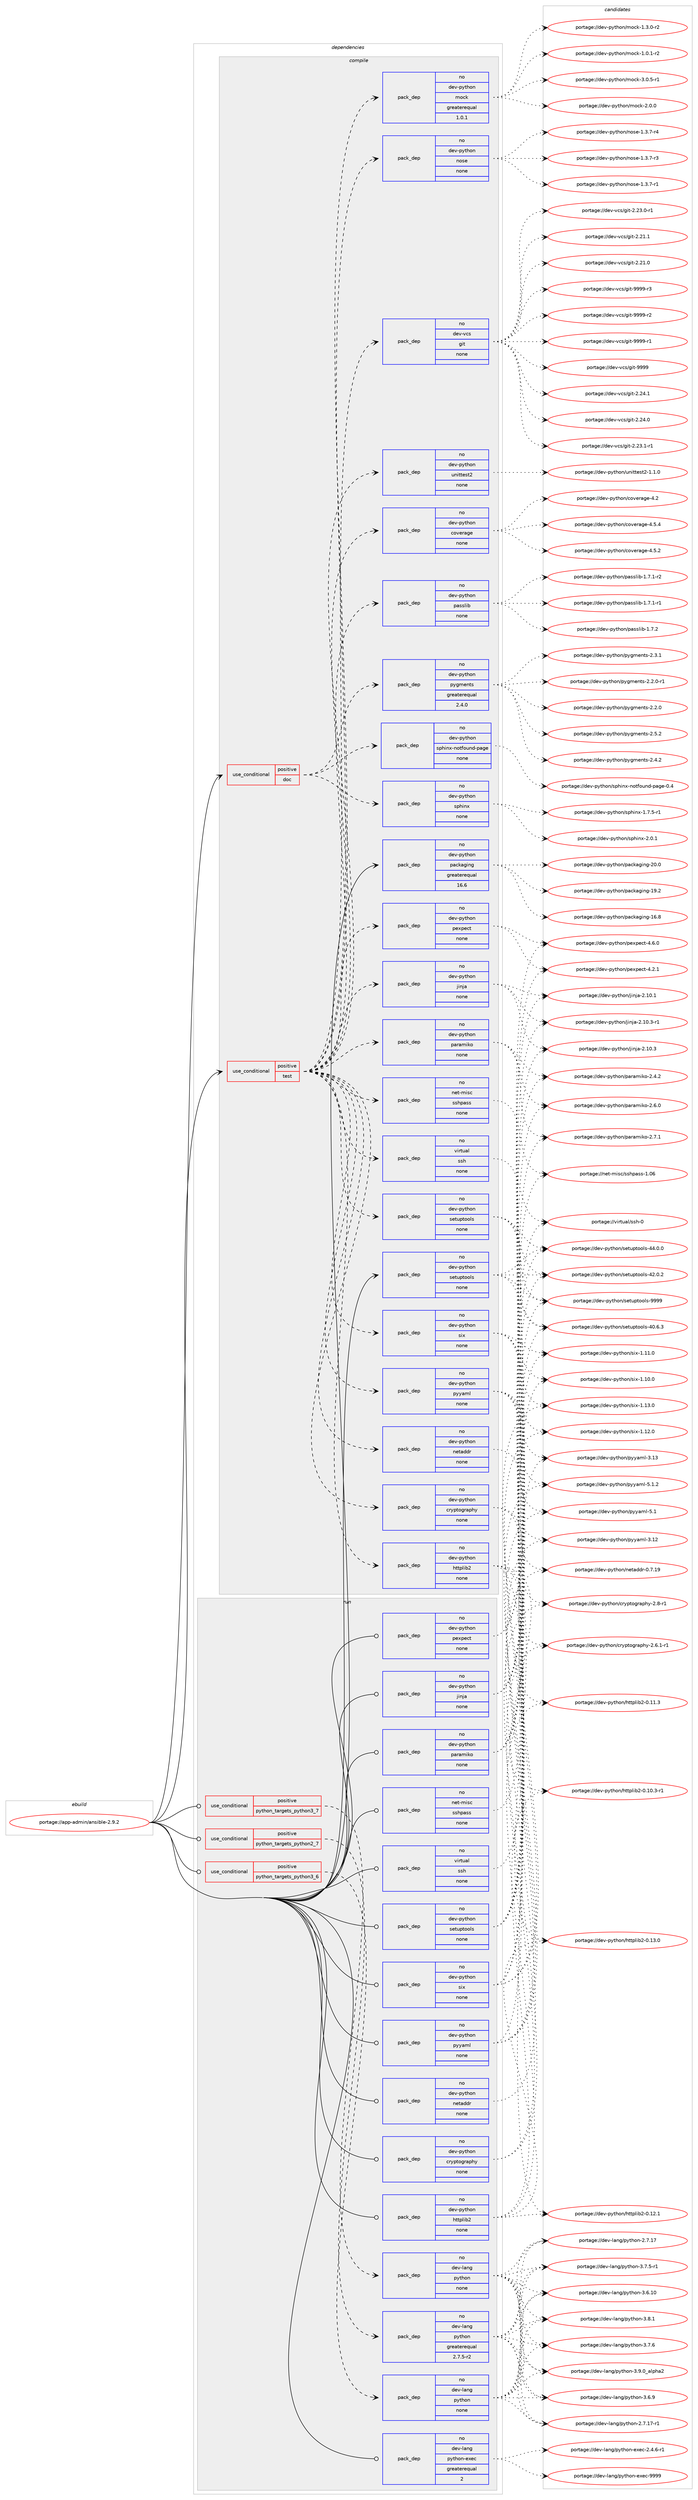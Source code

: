 digraph prolog {

# *************
# Graph options
# *************

newrank=true;
concentrate=true;
compound=true;
graph [rankdir=LR,fontname=Helvetica,fontsize=10,ranksep=1.5];#, ranksep=2.5, nodesep=0.2];
edge  [arrowhead=vee];
node  [fontname=Helvetica,fontsize=10];

# **********
# The ebuild
# **********

subgraph cluster_leftcol {
color=gray;
label=<<i>ebuild</i>>;
id [label="portage://app-admin/ansible-2.9.2", color=red, width=4, href="../app-admin/ansible-2.9.2.svg"];
}

# ****************
# The dependencies
# ****************

subgraph cluster_midcol {
color=gray;
label=<<i>dependencies</i>>;
subgraph cluster_compile {
fillcolor="#eeeeee";
style=filled;
label=<<i>compile</i>>;
subgraph cond155691 {
dependency658298 [label=<<TABLE BORDER="0" CELLBORDER="1" CELLSPACING="0" CELLPADDING="4"><TR><TD ROWSPAN="3" CELLPADDING="10">use_conditional</TD></TR><TR><TD>positive</TD></TR><TR><TD>doc</TD></TR></TABLE>>, shape=none, color=red];
subgraph pack493821 {
dependency658299 [label=<<TABLE BORDER="0" CELLBORDER="1" CELLSPACING="0" CELLPADDING="4" WIDTH="220"><TR><TD ROWSPAN="6" CELLPADDING="30">pack_dep</TD></TR><TR><TD WIDTH="110">no</TD></TR><TR><TD>dev-python</TD></TR><TR><TD>sphinx</TD></TR><TR><TD>none</TD></TR><TR><TD></TD></TR></TABLE>>, shape=none, color=blue];
}
dependency658298:e -> dependency658299:w [weight=20,style="dashed",arrowhead="vee"];
subgraph pack493822 {
dependency658300 [label=<<TABLE BORDER="0" CELLBORDER="1" CELLSPACING="0" CELLPADDING="4" WIDTH="220"><TR><TD ROWSPAN="6" CELLPADDING="30">pack_dep</TD></TR><TR><TD WIDTH="110">no</TD></TR><TR><TD>dev-python</TD></TR><TR><TD>sphinx-notfound-page</TD></TR><TR><TD>none</TD></TR><TR><TD></TD></TR></TABLE>>, shape=none, color=blue];
}
dependency658298:e -> dependency658300:w [weight=20,style="dashed",arrowhead="vee"];
subgraph pack493823 {
dependency658301 [label=<<TABLE BORDER="0" CELLBORDER="1" CELLSPACING="0" CELLPADDING="4" WIDTH="220"><TR><TD ROWSPAN="6" CELLPADDING="30">pack_dep</TD></TR><TR><TD WIDTH="110">no</TD></TR><TR><TD>dev-python</TD></TR><TR><TD>pygments</TD></TR><TR><TD>greaterequal</TD></TR><TR><TD>2.4.0</TD></TR></TABLE>>, shape=none, color=blue];
}
dependency658298:e -> dependency658301:w [weight=20,style="dashed",arrowhead="vee"];
}
id:e -> dependency658298:w [weight=20,style="solid",arrowhead="vee"];
subgraph cond155692 {
dependency658302 [label=<<TABLE BORDER="0" CELLBORDER="1" CELLSPACING="0" CELLPADDING="4"><TR><TD ROWSPAN="3" CELLPADDING="10">use_conditional</TD></TR><TR><TD>positive</TD></TR><TR><TD>test</TD></TR></TABLE>>, shape=none, color=red];
subgraph pack493824 {
dependency658303 [label=<<TABLE BORDER="0" CELLBORDER="1" CELLSPACING="0" CELLPADDING="4" WIDTH="220"><TR><TD ROWSPAN="6" CELLPADDING="30">pack_dep</TD></TR><TR><TD WIDTH="110">no</TD></TR><TR><TD>dev-python</TD></TR><TR><TD>paramiko</TD></TR><TR><TD>none</TD></TR><TR><TD></TD></TR></TABLE>>, shape=none, color=blue];
}
dependency658302:e -> dependency658303:w [weight=20,style="dashed",arrowhead="vee"];
subgraph pack493825 {
dependency658304 [label=<<TABLE BORDER="0" CELLBORDER="1" CELLSPACING="0" CELLPADDING="4" WIDTH="220"><TR><TD ROWSPAN="6" CELLPADDING="30">pack_dep</TD></TR><TR><TD WIDTH="110">no</TD></TR><TR><TD>dev-python</TD></TR><TR><TD>jinja</TD></TR><TR><TD>none</TD></TR><TR><TD></TD></TR></TABLE>>, shape=none, color=blue];
}
dependency658302:e -> dependency658304:w [weight=20,style="dashed",arrowhead="vee"];
subgraph pack493826 {
dependency658305 [label=<<TABLE BORDER="0" CELLBORDER="1" CELLSPACING="0" CELLPADDING="4" WIDTH="220"><TR><TD ROWSPAN="6" CELLPADDING="30">pack_dep</TD></TR><TR><TD WIDTH="110">no</TD></TR><TR><TD>dev-python</TD></TR><TR><TD>pyyaml</TD></TR><TR><TD>none</TD></TR><TR><TD></TD></TR></TABLE>>, shape=none, color=blue];
}
dependency658302:e -> dependency658305:w [weight=20,style="dashed",arrowhead="vee"];
subgraph pack493827 {
dependency658306 [label=<<TABLE BORDER="0" CELLBORDER="1" CELLSPACING="0" CELLPADDING="4" WIDTH="220"><TR><TD ROWSPAN="6" CELLPADDING="30">pack_dep</TD></TR><TR><TD WIDTH="110">no</TD></TR><TR><TD>dev-python</TD></TR><TR><TD>setuptools</TD></TR><TR><TD>none</TD></TR><TR><TD></TD></TR></TABLE>>, shape=none, color=blue];
}
dependency658302:e -> dependency658306:w [weight=20,style="dashed",arrowhead="vee"];
subgraph pack493828 {
dependency658307 [label=<<TABLE BORDER="0" CELLBORDER="1" CELLSPACING="0" CELLPADDING="4" WIDTH="220"><TR><TD ROWSPAN="6" CELLPADDING="30">pack_dep</TD></TR><TR><TD WIDTH="110">no</TD></TR><TR><TD>dev-python</TD></TR><TR><TD>cryptography</TD></TR><TR><TD>none</TD></TR><TR><TD></TD></TR></TABLE>>, shape=none, color=blue];
}
dependency658302:e -> dependency658307:w [weight=20,style="dashed",arrowhead="vee"];
subgraph pack493829 {
dependency658308 [label=<<TABLE BORDER="0" CELLBORDER="1" CELLSPACING="0" CELLPADDING="4" WIDTH="220"><TR><TD ROWSPAN="6" CELLPADDING="30">pack_dep</TD></TR><TR><TD WIDTH="110">no</TD></TR><TR><TD>dev-python</TD></TR><TR><TD>httplib2</TD></TR><TR><TD>none</TD></TR><TR><TD></TD></TR></TABLE>>, shape=none, color=blue];
}
dependency658302:e -> dependency658308:w [weight=20,style="dashed",arrowhead="vee"];
subgraph pack493830 {
dependency658309 [label=<<TABLE BORDER="0" CELLBORDER="1" CELLSPACING="0" CELLPADDING="4" WIDTH="220"><TR><TD ROWSPAN="6" CELLPADDING="30">pack_dep</TD></TR><TR><TD WIDTH="110">no</TD></TR><TR><TD>dev-python</TD></TR><TR><TD>six</TD></TR><TR><TD>none</TD></TR><TR><TD></TD></TR></TABLE>>, shape=none, color=blue];
}
dependency658302:e -> dependency658309:w [weight=20,style="dashed",arrowhead="vee"];
subgraph pack493831 {
dependency658310 [label=<<TABLE BORDER="0" CELLBORDER="1" CELLSPACING="0" CELLPADDING="4" WIDTH="220"><TR><TD ROWSPAN="6" CELLPADDING="30">pack_dep</TD></TR><TR><TD WIDTH="110">no</TD></TR><TR><TD>dev-python</TD></TR><TR><TD>netaddr</TD></TR><TR><TD>none</TD></TR><TR><TD></TD></TR></TABLE>>, shape=none, color=blue];
}
dependency658302:e -> dependency658310:w [weight=20,style="dashed",arrowhead="vee"];
subgraph pack493832 {
dependency658311 [label=<<TABLE BORDER="0" CELLBORDER="1" CELLSPACING="0" CELLPADDING="4" WIDTH="220"><TR><TD ROWSPAN="6" CELLPADDING="30">pack_dep</TD></TR><TR><TD WIDTH="110">no</TD></TR><TR><TD>dev-python</TD></TR><TR><TD>pexpect</TD></TR><TR><TD>none</TD></TR><TR><TD></TD></TR></TABLE>>, shape=none, color=blue];
}
dependency658302:e -> dependency658311:w [weight=20,style="dashed",arrowhead="vee"];
subgraph pack493833 {
dependency658312 [label=<<TABLE BORDER="0" CELLBORDER="1" CELLSPACING="0" CELLPADDING="4" WIDTH="220"><TR><TD ROWSPAN="6" CELLPADDING="30">pack_dep</TD></TR><TR><TD WIDTH="110">no</TD></TR><TR><TD>net-misc</TD></TR><TR><TD>sshpass</TD></TR><TR><TD>none</TD></TR><TR><TD></TD></TR></TABLE>>, shape=none, color=blue];
}
dependency658302:e -> dependency658312:w [weight=20,style="dashed",arrowhead="vee"];
subgraph pack493834 {
dependency658313 [label=<<TABLE BORDER="0" CELLBORDER="1" CELLSPACING="0" CELLPADDING="4" WIDTH="220"><TR><TD ROWSPAN="6" CELLPADDING="30">pack_dep</TD></TR><TR><TD WIDTH="110">no</TD></TR><TR><TD>virtual</TD></TR><TR><TD>ssh</TD></TR><TR><TD>none</TD></TR><TR><TD></TD></TR></TABLE>>, shape=none, color=blue];
}
dependency658302:e -> dependency658313:w [weight=20,style="dashed",arrowhead="vee"];
subgraph pack493835 {
dependency658314 [label=<<TABLE BORDER="0" CELLBORDER="1" CELLSPACING="0" CELLPADDING="4" WIDTH="220"><TR><TD ROWSPAN="6" CELLPADDING="30">pack_dep</TD></TR><TR><TD WIDTH="110">no</TD></TR><TR><TD>dev-python</TD></TR><TR><TD>nose</TD></TR><TR><TD>none</TD></TR><TR><TD></TD></TR></TABLE>>, shape=none, color=blue];
}
dependency658302:e -> dependency658314:w [weight=20,style="dashed",arrowhead="vee"];
subgraph pack493836 {
dependency658315 [label=<<TABLE BORDER="0" CELLBORDER="1" CELLSPACING="0" CELLPADDING="4" WIDTH="220"><TR><TD ROWSPAN="6" CELLPADDING="30">pack_dep</TD></TR><TR><TD WIDTH="110">no</TD></TR><TR><TD>dev-python</TD></TR><TR><TD>mock</TD></TR><TR><TD>greaterequal</TD></TR><TR><TD>1.0.1</TD></TR></TABLE>>, shape=none, color=blue];
}
dependency658302:e -> dependency658315:w [weight=20,style="dashed",arrowhead="vee"];
subgraph pack493837 {
dependency658316 [label=<<TABLE BORDER="0" CELLBORDER="1" CELLSPACING="0" CELLPADDING="4" WIDTH="220"><TR><TD ROWSPAN="6" CELLPADDING="30">pack_dep</TD></TR><TR><TD WIDTH="110">no</TD></TR><TR><TD>dev-python</TD></TR><TR><TD>passlib</TD></TR><TR><TD>none</TD></TR><TR><TD></TD></TR></TABLE>>, shape=none, color=blue];
}
dependency658302:e -> dependency658316:w [weight=20,style="dashed",arrowhead="vee"];
subgraph pack493838 {
dependency658317 [label=<<TABLE BORDER="0" CELLBORDER="1" CELLSPACING="0" CELLPADDING="4" WIDTH="220"><TR><TD ROWSPAN="6" CELLPADDING="30">pack_dep</TD></TR><TR><TD WIDTH="110">no</TD></TR><TR><TD>dev-python</TD></TR><TR><TD>coverage</TD></TR><TR><TD>none</TD></TR><TR><TD></TD></TR></TABLE>>, shape=none, color=blue];
}
dependency658302:e -> dependency658317:w [weight=20,style="dashed",arrowhead="vee"];
subgraph pack493839 {
dependency658318 [label=<<TABLE BORDER="0" CELLBORDER="1" CELLSPACING="0" CELLPADDING="4" WIDTH="220"><TR><TD ROWSPAN="6" CELLPADDING="30">pack_dep</TD></TR><TR><TD WIDTH="110">no</TD></TR><TR><TD>dev-python</TD></TR><TR><TD>unittest2</TD></TR><TR><TD>none</TD></TR><TR><TD></TD></TR></TABLE>>, shape=none, color=blue];
}
dependency658302:e -> dependency658318:w [weight=20,style="dashed",arrowhead="vee"];
subgraph pack493840 {
dependency658319 [label=<<TABLE BORDER="0" CELLBORDER="1" CELLSPACING="0" CELLPADDING="4" WIDTH="220"><TR><TD ROWSPAN="6" CELLPADDING="30">pack_dep</TD></TR><TR><TD WIDTH="110">no</TD></TR><TR><TD>dev-vcs</TD></TR><TR><TD>git</TD></TR><TR><TD>none</TD></TR><TR><TD></TD></TR></TABLE>>, shape=none, color=blue];
}
dependency658302:e -> dependency658319:w [weight=20,style="dashed",arrowhead="vee"];
}
id:e -> dependency658302:w [weight=20,style="solid",arrowhead="vee"];
subgraph pack493841 {
dependency658320 [label=<<TABLE BORDER="0" CELLBORDER="1" CELLSPACING="0" CELLPADDING="4" WIDTH="220"><TR><TD ROWSPAN="6" CELLPADDING="30">pack_dep</TD></TR><TR><TD WIDTH="110">no</TD></TR><TR><TD>dev-python</TD></TR><TR><TD>packaging</TD></TR><TR><TD>greaterequal</TD></TR><TR><TD>16.6</TD></TR></TABLE>>, shape=none, color=blue];
}
id:e -> dependency658320:w [weight=20,style="solid",arrowhead="vee"];
subgraph pack493842 {
dependency658321 [label=<<TABLE BORDER="0" CELLBORDER="1" CELLSPACING="0" CELLPADDING="4" WIDTH="220"><TR><TD ROWSPAN="6" CELLPADDING="30">pack_dep</TD></TR><TR><TD WIDTH="110">no</TD></TR><TR><TD>dev-python</TD></TR><TR><TD>setuptools</TD></TR><TR><TD>none</TD></TR><TR><TD></TD></TR></TABLE>>, shape=none, color=blue];
}
id:e -> dependency658321:w [weight=20,style="solid",arrowhead="vee"];
}
subgraph cluster_compileandrun {
fillcolor="#eeeeee";
style=filled;
label=<<i>compile and run</i>>;
}
subgraph cluster_run {
fillcolor="#eeeeee";
style=filled;
label=<<i>run</i>>;
subgraph cond155693 {
dependency658322 [label=<<TABLE BORDER="0" CELLBORDER="1" CELLSPACING="0" CELLPADDING="4"><TR><TD ROWSPAN="3" CELLPADDING="10">use_conditional</TD></TR><TR><TD>positive</TD></TR><TR><TD>python_targets_python2_7</TD></TR></TABLE>>, shape=none, color=red];
subgraph pack493843 {
dependency658323 [label=<<TABLE BORDER="0" CELLBORDER="1" CELLSPACING="0" CELLPADDING="4" WIDTH="220"><TR><TD ROWSPAN="6" CELLPADDING="30">pack_dep</TD></TR><TR><TD WIDTH="110">no</TD></TR><TR><TD>dev-lang</TD></TR><TR><TD>python</TD></TR><TR><TD>greaterequal</TD></TR><TR><TD>2.7.5-r2</TD></TR></TABLE>>, shape=none, color=blue];
}
dependency658322:e -> dependency658323:w [weight=20,style="dashed",arrowhead="vee"];
}
id:e -> dependency658322:w [weight=20,style="solid",arrowhead="odot"];
subgraph cond155694 {
dependency658324 [label=<<TABLE BORDER="0" CELLBORDER="1" CELLSPACING="0" CELLPADDING="4"><TR><TD ROWSPAN="3" CELLPADDING="10">use_conditional</TD></TR><TR><TD>positive</TD></TR><TR><TD>python_targets_python3_6</TD></TR></TABLE>>, shape=none, color=red];
subgraph pack493844 {
dependency658325 [label=<<TABLE BORDER="0" CELLBORDER="1" CELLSPACING="0" CELLPADDING="4" WIDTH="220"><TR><TD ROWSPAN="6" CELLPADDING="30">pack_dep</TD></TR><TR><TD WIDTH="110">no</TD></TR><TR><TD>dev-lang</TD></TR><TR><TD>python</TD></TR><TR><TD>none</TD></TR><TR><TD></TD></TR></TABLE>>, shape=none, color=blue];
}
dependency658324:e -> dependency658325:w [weight=20,style="dashed",arrowhead="vee"];
}
id:e -> dependency658324:w [weight=20,style="solid",arrowhead="odot"];
subgraph cond155695 {
dependency658326 [label=<<TABLE BORDER="0" CELLBORDER="1" CELLSPACING="0" CELLPADDING="4"><TR><TD ROWSPAN="3" CELLPADDING="10">use_conditional</TD></TR><TR><TD>positive</TD></TR><TR><TD>python_targets_python3_7</TD></TR></TABLE>>, shape=none, color=red];
subgraph pack493845 {
dependency658327 [label=<<TABLE BORDER="0" CELLBORDER="1" CELLSPACING="0" CELLPADDING="4" WIDTH="220"><TR><TD ROWSPAN="6" CELLPADDING="30">pack_dep</TD></TR><TR><TD WIDTH="110">no</TD></TR><TR><TD>dev-lang</TD></TR><TR><TD>python</TD></TR><TR><TD>none</TD></TR><TR><TD></TD></TR></TABLE>>, shape=none, color=blue];
}
dependency658326:e -> dependency658327:w [weight=20,style="dashed",arrowhead="vee"];
}
id:e -> dependency658326:w [weight=20,style="solid",arrowhead="odot"];
subgraph pack493846 {
dependency658328 [label=<<TABLE BORDER="0" CELLBORDER="1" CELLSPACING="0" CELLPADDING="4" WIDTH="220"><TR><TD ROWSPAN="6" CELLPADDING="30">pack_dep</TD></TR><TR><TD WIDTH="110">no</TD></TR><TR><TD>dev-lang</TD></TR><TR><TD>python-exec</TD></TR><TR><TD>greaterequal</TD></TR><TR><TD>2</TD></TR></TABLE>>, shape=none, color=blue];
}
id:e -> dependency658328:w [weight=20,style="solid",arrowhead="odot"];
subgraph pack493847 {
dependency658329 [label=<<TABLE BORDER="0" CELLBORDER="1" CELLSPACING="0" CELLPADDING="4" WIDTH="220"><TR><TD ROWSPAN="6" CELLPADDING="30">pack_dep</TD></TR><TR><TD WIDTH="110">no</TD></TR><TR><TD>dev-python</TD></TR><TR><TD>cryptography</TD></TR><TR><TD>none</TD></TR><TR><TD></TD></TR></TABLE>>, shape=none, color=blue];
}
id:e -> dependency658329:w [weight=20,style="solid",arrowhead="odot"];
subgraph pack493848 {
dependency658330 [label=<<TABLE BORDER="0" CELLBORDER="1" CELLSPACING="0" CELLPADDING="4" WIDTH="220"><TR><TD ROWSPAN="6" CELLPADDING="30">pack_dep</TD></TR><TR><TD WIDTH="110">no</TD></TR><TR><TD>dev-python</TD></TR><TR><TD>httplib2</TD></TR><TR><TD>none</TD></TR><TR><TD></TD></TR></TABLE>>, shape=none, color=blue];
}
id:e -> dependency658330:w [weight=20,style="solid",arrowhead="odot"];
subgraph pack493849 {
dependency658331 [label=<<TABLE BORDER="0" CELLBORDER="1" CELLSPACING="0" CELLPADDING="4" WIDTH="220"><TR><TD ROWSPAN="6" CELLPADDING="30">pack_dep</TD></TR><TR><TD WIDTH="110">no</TD></TR><TR><TD>dev-python</TD></TR><TR><TD>jinja</TD></TR><TR><TD>none</TD></TR><TR><TD></TD></TR></TABLE>>, shape=none, color=blue];
}
id:e -> dependency658331:w [weight=20,style="solid",arrowhead="odot"];
subgraph pack493850 {
dependency658332 [label=<<TABLE BORDER="0" CELLBORDER="1" CELLSPACING="0" CELLPADDING="4" WIDTH="220"><TR><TD ROWSPAN="6" CELLPADDING="30">pack_dep</TD></TR><TR><TD WIDTH="110">no</TD></TR><TR><TD>dev-python</TD></TR><TR><TD>netaddr</TD></TR><TR><TD>none</TD></TR><TR><TD></TD></TR></TABLE>>, shape=none, color=blue];
}
id:e -> dependency658332:w [weight=20,style="solid",arrowhead="odot"];
subgraph pack493851 {
dependency658333 [label=<<TABLE BORDER="0" CELLBORDER="1" CELLSPACING="0" CELLPADDING="4" WIDTH="220"><TR><TD ROWSPAN="6" CELLPADDING="30">pack_dep</TD></TR><TR><TD WIDTH="110">no</TD></TR><TR><TD>dev-python</TD></TR><TR><TD>paramiko</TD></TR><TR><TD>none</TD></TR><TR><TD></TD></TR></TABLE>>, shape=none, color=blue];
}
id:e -> dependency658333:w [weight=20,style="solid",arrowhead="odot"];
subgraph pack493852 {
dependency658334 [label=<<TABLE BORDER="0" CELLBORDER="1" CELLSPACING="0" CELLPADDING="4" WIDTH="220"><TR><TD ROWSPAN="6" CELLPADDING="30">pack_dep</TD></TR><TR><TD WIDTH="110">no</TD></TR><TR><TD>dev-python</TD></TR><TR><TD>pexpect</TD></TR><TR><TD>none</TD></TR><TR><TD></TD></TR></TABLE>>, shape=none, color=blue];
}
id:e -> dependency658334:w [weight=20,style="solid",arrowhead="odot"];
subgraph pack493853 {
dependency658335 [label=<<TABLE BORDER="0" CELLBORDER="1" CELLSPACING="0" CELLPADDING="4" WIDTH="220"><TR><TD ROWSPAN="6" CELLPADDING="30">pack_dep</TD></TR><TR><TD WIDTH="110">no</TD></TR><TR><TD>dev-python</TD></TR><TR><TD>pyyaml</TD></TR><TR><TD>none</TD></TR><TR><TD></TD></TR></TABLE>>, shape=none, color=blue];
}
id:e -> dependency658335:w [weight=20,style="solid",arrowhead="odot"];
subgraph pack493854 {
dependency658336 [label=<<TABLE BORDER="0" CELLBORDER="1" CELLSPACING="0" CELLPADDING="4" WIDTH="220"><TR><TD ROWSPAN="6" CELLPADDING="30">pack_dep</TD></TR><TR><TD WIDTH="110">no</TD></TR><TR><TD>dev-python</TD></TR><TR><TD>setuptools</TD></TR><TR><TD>none</TD></TR><TR><TD></TD></TR></TABLE>>, shape=none, color=blue];
}
id:e -> dependency658336:w [weight=20,style="solid",arrowhead="odot"];
subgraph pack493855 {
dependency658337 [label=<<TABLE BORDER="0" CELLBORDER="1" CELLSPACING="0" CELLPADDING="4" WIDTH="220"><TR><TD ROWSPAN="6" CELLPADDING="30">pack_dep</TD></TR><TR><TD WIDTH="110">no</TD></TR><TR><TD>dev-python</TD></TR><TR><TD>six</TD></TR><TR><TD>none</TD></TR><TR><TD></TD></TR></TABLE>>, shape=none, color=blue];
}
id:e -> dependency658337:w [weight=20,style="solid",arrowhead="odot"];
subgraph pack493856 {
dependency658338 [label=<<TABLE BORDER="0" CELLBORDER="1" CELLSPACING="0" CELLPADDING="4" WIDTH="220"><TR><TD ROWSPAN="6" CELLPADDING="30">pack_dep</TD></TR><TR><TD WIDTH="110">no</TD></TR><TR><TD>net-misc</TD></TR><TR><TD>sshpass</TD></TR><TR><TD>none</TD></TR><TR><TD></TD></TR></TABLE>>, shape=none, color=blue];
}
id:e -> dependency658338:w [weight=20,style="solid",arrowhead="odot"];
subgraph pack493857 {
dependency658339 [label=<<TABLE BORDER="0" CELLBORDER="1" CELLSPACING="0" CELLPADDING="4" WIDTH="220"><TR><TD ROWSPAN="6" CELLPADDING="30">pack_dep</TD></TR><TR><TD WIDTH="110">no</TD></TR><TR><TD>virtual</TD></TR><TR><TD>ssh</TD></TR><TR><TD>none</TD></TR><TR><TD></TD></TR></TABLE>>, shape=none, color=blue];
}
id:e -> dependency658339:w [weight=20,style="solid",arrowhead="odot"];
}
}

# **************
# The candidates
# **************

subgraph cluster_choices {
rank=same;
color=gray;
label=<<i>candidates</i>>;

subgraph choice493821 {
color=black;
nodesep=1;
choice1001011184511212111610411111047115112104105110120455046484649 [label="portage://dev-python/sphinx-2.0.1", color=red, width=4,href="../dev-python/sphinx-2.0.1.svg"];
choice10010111845112121116104111110471151121041051101204549465546534511449 [label="portage://dev-python/sphinx-1.7.5-r1", color=red, width=4,href="../dev-python/sphinx-1.7.5-r1.svg"];
dependency658299:e -> choice1001011184511212111610411111047115112104105110120455046484649:w [style=dotted,weight="100"];
dependency658299:e -> choice10010111845112121116104111110471151121041051101204549465546534511449:w [style=dotted,weight="100"];
}
subgraph choice493822 {
color=black;
nodesep=1;
choice100101118451121211161041111104711511210410511012045110111116102111117110100451129710310145484652 [label="portage://dev-python/sphinx-notfound-page-0.4", color=red, width=4,href="../dev-python/sphinx-notfound-page-0.4.svg"];
dependency658300:e -> choice100101118451121211161041111104711511210410511012045110111116102111117110100451129710310145484652:w [style=dotted,weight="100"];
}
subgraph choice493823 {
color=black;
nodesep=1;
choice1001011184511212111610411111047112121103109101110116115455046534650 [label="portage://dev-python/pygments-2.5.2", color=red, width=4,href="../dev-python/pygments-2.5.2.svg"];
choice1001011184511212111610411111047112121103109101110116115455046524650 [label="portage://dev-python/pygments-2.4.2", color=red, width=4,href="../dev-python/pygments-2.4.2.svg"];
choice1001011184511212111610411111047112121103109101110116115455046514649 [label="portage://dev-python/pygments-2.3.1", color=red, width=4,href="../dev-python/pygments-2.3.1.svg"];
choice10010111845112121116104111110471121211031091011101161154550465046484511449 [label="portage://dev-python/pygments-2.2.0-r1", color=red, width=4,href="../dev-python/pygments-2.2.0-r1.svg"];
choice1001011184511212111610411111047112121103109101110116115455046504648 [label="portage://dev-python/pygments-2.2.0", color=red, width=4,href="../dev-python/pygments-2.2.0.svg"];
dependency658301:e -> choice1001011184511212111610411111047112121103109101110116115455046534650:w [style=dotted,weight="100"];
dependency658301:e -> choice1001011184511212111610411111047112121103109101110116115455046524650:w [style=dotted,weight="100"];
dependency658301:e -> choice1001011184511212111610411111047112121103109101110116115455046514649:w [style=dotted,weight="100"];
dependency658301:e -> choice10010111845112121116104111110471121211031091011101161154550465046484511449:w [style=dotted,weight="100"];
dependency658301:e -> choice1001011184511212111610411111047112121103109101110116115455046504648:w [style=dotted,weight="100"];
}
subgraph choice493824 {
color=black;
nodesep=1;
choice10010111845112121116104111110471129711497109105107111455046554649 [label="portage://dev-python/paramiko-2.7.1", color=red, width=4,href="../dev-python/paramiko-2.7.1.svg"];
choice10010111845112121116104111110471129711497109105107111455046544648 [label="portage://dev-python/paramiko-2.6.0", color=red, width=4,href="../dev-python/paramiko-2.6.0.svg"];
choice10010111845112121116104111110471129711497109105107111455046524650 [label="portage://dev-python/paramiko-2.4.2", color=red, width=4,href="../dev-python/paramiko-2.4.2.svg"];
dependency658303:e -> choice10010111845112121116104111110471129711497109105107111455046554649:w [style=dotted,weight="100"];
dependency658303:e -> choice10010111845112121116104111110471129711497109105107111455046544648:w [style=dotted,weight="100"];
dependency658303:e -> choice10010111845112121116104111110471129711497109105107111455046524650:w [style=dotted,weight="100"];
}
subgraph choice493825 {
color=black;
nodesep=1;
choice100101118451121211161041111104710610511010697455046494846514511449 [label="portage://dev-python/jinja-2.10.3-r1", color=red, width=4,href="../dev-python/jinja-2.10.3-r1.svg"];
choice10010111845112121116104111110471061051101069745504649484651 [label="portage://dev-python/jinja-2.10.3", color=red, width=4,href="../dev-python/jinja-2.10.3.svg"];
choice10010111845112121116104111110471061051101069745504649484649 [label="portage://dev-python/jinja-2.10.1", color=red, width=4,href="../dev-python/jinja-2.10.1.svg"];
dependency658304:e -> choice100101118451121211161041111104710610511010697455046494846514511449:w [style=dotted,weight="100"];
dependency658304:e -> choice10010111845112121116104111110471061051101069745504649484651:w [style=dotted,weight="100"];
dependency658304:e -> choice10010111845112121116104111110471061051101069745504649484649:w [style=dotted,weight="100"];
}
subgraph choice493826 {
color=black;
nodesep=1;
choice100101118451121211161041111104711212112197109108455346494650 [label="portage://dev-python/pyyaml-5.1.2", color=red, width=4,href="../dev-python/pyyaml-5.1.2.svg"];
choice10010111845112121116104111110471121211219710910845534649 [label="portage://dev-python/pyyaml-5.1", color=red, width=4,href="../dev-python/pyyaml-5.1.svg"];
choice1001011184511212111610411111047112121121971091084551464951 [label="portage://dev-python/pyyaml-3.13", color=red, width=4,href="../dev-python/pyyaml-3.13.svg"];
choice1001011184511212111610411111047112121121971091084551464950 [label="portage://dev-python/pyyaml-3.12", color=red, width=4,href="../dev-python/pyyaml-3.12.svg"];
dependency658305:e -> choice100101118451121211161041111104711212112197109108455346494650:w [style=dotted,weight="100"];
dependency658305:e -> choice10010111845112121116104111110471121211219710910845534649:w [style=dotted,weight="100"];
dependency658305:e -> choice1001011184511212111610411111047112121121971091084551464951:w [style=dotted,weight="100"];
dependency658305:e -> choice1001011184511212111610411111047112121121971091084551464950:w [style=dotted,weight="100"];
}
subgraph choice493827 {
color=black;
nodesep=1;
choice10010111845112121116104111110471151011161171121161111111081154557575757 [label="portage://dev-python/setuptools-9999", color=red, width=4,href="../dev-python/setuptools-9999.svg"];
choice100101118451121211161041111104711510111611711211611111110811545525246484648 [label="portage://dev-python/setuptools-44.0.0", color=red, width=4,href="../dev-python/setuptools-44.0.0.svg"];
choice100101118451121211161041111104711510111611711211611111110811545525046484650 [label="portage://dev-python/setuptools-42.0.2", color=red, width=4,href="../dev-python/setuptools-42.0.2.svg"];
choice100101118451121211161041111104711510111611711211611111110811545524846544651 [label="portage://dev-python/setuptools-40.6.3", color=red, width=4,href="../dev-python/setuptools-40.6.3.svg"];
dependency658306:e -> choice10010111845112121116104111110471151011161171121161111111081154557575757:w [style=dotted,weight="100"];
dependency658306:e -> choice100101118451121211161041111104711510111611711211611111110811545525246484648:w [style=dotted,weight="100"];
dependency658306:e -> choice100101118451121211161041111104711510111611711211611111110811545525046484650:w [style=dotted,weight="100"];
dependency658306:e -> choice100101118451121211161041111104711510111611711211611111110811545524846544651:w [style=dotted,weight="100"];
}
subgraph choice493828 {
color=black;
nodesep=1;
choice10010111845112121116104111110479911412111211611110311497112104121455046564511449 [label="portage://dev-python/cryptography-2.8-r1", color=red, width=4,href="../dev-python/cryptography-2.8-r1.svg"];
choice100101118451121211161041111104799114121112116111103114971121041214550465446494511449 [label="portage://dev-python/cryptography-2.6.1-r1", color=red, width=4,href="../dev-python/cryptography-2.6.1-r1.svg"];
dependency658307:e -> choice10010111845112121116104111110479911412111211611110311497112104121455046564511449:w [style=dotted,weight="100"];
dependency658307:e -> choice100101118451121211161041111104799114121112116111103114971121041214550465446494511449:w [style=dotted,weight="100"];
}
subgraph choice493829 {
color=black;
nodesep=1;
choice1001011184511212111610411111047104116116112108105985045484649514648 [label="portage://dev-python/httplib2-0.13.0", color=red, width=4,href="../dev-python/httplib2-0.13.0.svg"];
choice1001011184511212111610411111047104116116112108105985045484649504649 [label="portage://dev-python/httplib2-0.12.1", color=red, width=4,href="../dev-python/httplib2-0.12.1.svg"];
choice1001011184511212111610411111047104116116112108105985045484649494651 [label="portage://dev-python/httplib2-0.11.3", color=red, width=4,href="../dev-python/httplib2-0.11.3.svg"];
choice10010111845112121116104111110471041161161121081059850454846494846514511449 [label="portage://dev-python/httplib2-0.10.3-r1", color=red, width=4,href="../dev-python/httplib2-0.10.3-r1.svg"];
dependency658308:e -> choice1001011184511212111610411111047104116116112108105985045484649514648:w [style=dotted,weight="100"];
dependency658308:e -> choice1001011184511212111610411111047104116116112108105985045484649504649:w [style=dotted,weight="100"];
dependency658308:e -> choice1001011184511212111610411111047104116116112108105985045484649494651:w [style=dotted,weight="100"];
dependency658308:e -> choice10010111845112121116104111110471041161161121081059850454846494846514511449:w [style=dotted,weight="100"];
}
subgraph choice493830 {
color=black;
nodesep=1;
choice100101118451121211161041111104711510512045494649514648 [label="portage://dev-python/six-1.13.0", color=red, width=4,href="../dev-python/six-1.13.0.svg"];
choice100101118451121211161041111104711510512045494649504648 [label="portage://dev-python/six-1.12.0", color=red, width=4,href="../dev-python/six-1.12.0.svg"];
choice100101118451121211161041111104711510512045494649494648 [label="portage://dev-python/six-1.11.0", color=red, width=4,href="../dev-python/six-1.11.0.svg"];
choice100101118451121211161041111104711510512045494649484648 [label="portage://dev-python/six-1.10.0", color=red, width=4,href="../dev-python/six-1.10.0.svg"];
dependency658309:e -> choice100101118451121211161041111104711510512045494649514648:w [style=dotted,weight="100"];
dependency658309:e -> choice100101118451121211161041111104711510512045494649504648:w [style=dotted,weight="100"];
dependency658309:e -> choice100101118451121211161041111104711510512045494649494648:w [style=dotted,weight="100"];
dependency658309:e -> choice100101118451121211161041111104711510512045494649484648:w [style=dotted,weight="100"];
}
subgraph choice493831 {
color=black;
nodesep=1;
choice10010111845112121116104111110471101011169710010011445484655464957 [label="portage://dev-python/netaddr-0.7.19", color=red, width=4,href="../dev-python/netaddr-0.7.19.svg"];
dependency658310:e -> choice10010111845112121116104111110471101011169710010011445484655464957:w [style=dotted,weight="100"];
}
subgraph choice493832 {
color=black;
nodesep=1;
choice100101118451121211161041111104711210112011210199116455246544648 [label="portage://dev-python/pexpect-4.6.0", color=red, width=4,href="../dev-python/pexpect-4.6.0.svg"];
choice100101118451121211161041111104711210112011210199116455246504649 [label="portage://dev-python/pexpect-4.2.1", color=red, width=4,href="../dev-python/pexpect-4.2.1.svg"];
dependency658311:e -> choice100101118451121211161041111104711210112011210199116455246544648:w [style=dotted,weight="100"];
dependency658311:e -> choice100101118451121211161041111104711210112011210199116455246504649:w [style=dotted,weight="100"];
}
subgraph choice493833 {
color=black;
nodesep=1;
choice110101116451091051159947115115104112971151154549464854 [label="portage://net-misc/sshpass-1.06", color=red, width=4,href="../net-misc/sshpass-1.06.svg"];
dependency658312:e -> choice110101116451091051159947115115104112971151154549464854:w [style=dotted,weight="100"];
}
subgraph choice493834 {
color=black;
nodesep=1;
choice11810511411611797108471151151044548 [label="portage://virtual/ssh-0", color=red, width=4,href="../virtual/ssh-0.svg"];
dependency658313:e -> choice11810511411611797108471151151044548:w [style=dotted,weight="100"];
}
subgraph choice493835 {
color=black;
nodesep=1;
choice10010111845112121116104111110471101111151014549465146554511452 [label="portage://dev-python/nose-1.3.7-r4", color=red, width=4,href="../dev-python/nose-1.3.7-r4.svg"];
choice10010111845112121116104111110471101111151014549465146554511451 [label="portage://dev-python/nose-1.3.7-r3", color=red, width=4,href="../dev-python/nose-1.3.7-r3.svg"];
choice10010111845112121116104111110471101111151014549465146554511449 [label="portage://dev-python/nose-1.3.7-r1", color=red, width=4,href="../dev-python/nose-1.3.7-r1.svg"];
dependency658314:e -> choice10010111845112121116104111110471101111151014549465146554511452:w [style=dotted,weight="100"];
dependency658314:e -> choice10010111845112121116104111110471101111151014549465146554511451:w [style=dotted,weight="100"];
dependency658314:e -> choice10010111845112121116104111110471101111151014549465146554511449:w [style=dotted,weight="100"];
}
subgraph choice493836 {
color=black;
nodesep=1;
choice1001011184511212111610411111047109111991074551464846534511449 [label="portage://dev-python/mock-3.0.5-r1", color=red, width=4,href="../dev-python/mock-3.0.5-r1.svg"];
choice100101118451121211161041111104710911199107455046484648 [label="portage://dev-python/mock-2.0.0", color=red, width=4,href="../dev-python/mock-2.0.0.svg"];
choice1001011184511212111610411111047109111991074549465146484511450 [label="portage://dev-python/mock-1.3.0-r2", color=red, width=4,href="../dev-python/mock-1.3.0-r2.svg"];
choice1001011184511212111610411111047109111991074549464846494511450 [label="portage://dev-python/mock-1.0.1-r2", color=red, width=4,href="../dev-python/mock-1.0.1-r2.svg"];
dependency658315:e -> choice1001011184511212111610411111047109111991074551464846534511449:w [style=dotted,weight="100"];
dependency658315:e -> choice100101118451121211161041111104710911199107455046484648:w [style=dotted,weight="100"];
dependency658315:e -> choice1001011184511212111610411111047109111991074549465146484511450:w [style=dotted,weight="100"];
dependency658315:e -> choice1001011184511212111610411111047109111991074549464846494511450:w [style=dotted,weight="100"];
}
subgraph choice493837 {
color=black;
nodesep=1;
choice10010111845112121116104111110471129711511510810598454946554650 [label="portage://dev-python/passlib-1.7.2", color=red, width=4,href="../dev-python/passlib-1.7.2.svg"];
choice100101118451121211161041111104711297115115108105984549465546494511450 [label="portage://dev-python/passlib-1.7.1-r2", color=red, width=4,href="../dev-python/passlib-1.7.1-r2.svg"];
choice100101118451121211161041111104711297115115108105984549465546494511449 [label="portage://dev-python/passlib-1.7.1-r1", color=red, width=4,href="../dev-python/passlib-1.7.1-r1.svg"];
dependency658316:e -> choice10010111845112121116104111110471129711511510810598454946554650:w [style=dotted,weight="100"];
dependency658316:e -> choice100101118451121211161041111104711297115115108105984549465546494511450:w [style=dotted,weight="100"];
dependency658316:e -> choice100101118451121211161041111104711297115115108105984549465546494511449:w [style=dotted,weight="100"];
}
subgraph choice493838 {
color=black;
nodesep=1;
choice10010111845112121116104111110479911111810111497103101455246534652 [label="portage://dev-python/coverage-4.5.4", color=red, width=4,href="../dev-python/coverage-4.5.4.svg"];
choice10010111845112121116104111110479911111810111497103101455246534650 [label="portage://dev-python/coverage-4.5.2", color=red, width=4,href="../dev-python/coverage-4.5.2.svg"];
choice1001011184511212111610411111047991111181011149710310145524650 [label="portage://dev-python/coverage-4.2", color=red, width=4,href="../dev-python/coverage-4.2.svg"];
dependency658317:e -> choice10010111845112121116104111110479911111810111497103101455246534652:w [style=dotted,weight="100"];
dependency658317:e -> choice10010111845112121116104111110479911111810111497103101455246534650:w [style=dotted,weight="100"];
dependency658317:e -> choice1001011184511212111610411111047991111181011149710310145524650:w [style=dotted,weight="100"];
}
subgraph choice493839 {
color=black;
nodesep=1;
choice100101118451121211161041111104711711010511611610111511650454946494648 [label="portage://dev-python/unittest2-1.1.0", color=red, width=4,href="../dev-python/unittest2-1.1.0.svg"];
dependency658318:e -> choice100101118451121211161041111104711711010511611610111511650454946494648:w [style=dotted,weight="100"];
}
subgraph choice493840 {
color=black;
nodesep=1;
choice10010111845118991154710310511645575757574511451 [label="portage://dev-vcs/git-9999-r3", color=red, width=4,href="../dev-vcs/git-9999-r3.svg"];
choice10010111845118991154710310511645575757574511450 [label="portage://dev-vcs/git-9999-r2", color=red, width=4,href="../dev-vcs/git-9999-r2.svg"];
choice10010111845118991154710310511645575757574511449 [label="portage://dev-vcs/git-9999-r1", color=red, width=4,href="../dev-vcs/git-9999-r1.svg"];
choice1001011184511899115471031051164557575757 [label="portage://dev-vcs/git-9999", color=red, width=4,href="../dev-vcs/git-9999.svg"];
choice10010111845118991154710310511645504650524649 [label="portage://dev-vcs/git-2.24.1", color=red, width=4,href="../dev-vcs/git-2.24.1.svg"];
choice10010111845118991154710310511645504650524648 [label="portage://dev-vcs/git-2.24.0", color=red, width=4,href="../dev-vcs/git-2.24.0.svg"];
choice100101118451189911547103105116455046505146494511449 [label="portage://dev-vcs/git-2.23.1-r1", color=red, width=4,href="../dev-vcs/git-2.23.1-r1.svg"];
choice100101118451189911547103105116455046505146484511449 [label="portage://dev-vcs/git-2.23.0-r1", color=red, width=4,href="../dev-vcs/git-2.23.0-r1.svg"];
choice10010111845118991154710310511645504650494649 [label="portage://dev-vcs/git-2.21.1", color=red, width=4,href="../dev-vcs/git-2.21.1.svg"];
choice10010111845118991154710310511645504650494648 [label="portage://dev-vcs/git-2.21.0", color=red, width=4,href="../dev-vcs/git-2.21.0.svg"];
dependency658319:e -> choice10010111845118991154710310511645575757574511451:w [style=dotted,weight="100"];
dependency658319:e -> choice10010111845118991154710310511645575757574511450:w [style=dotted,weight="100"];
dependency658319:e -> choice10010111845118991154710310511645575757574511449:w [style=dotted,weight="100"];
dependency658319:e -> choice1001011184511899115471031051164557575757:w [style=dotted,weight="100"];
dependency658319:e -> choice10010111845118991154710310511645504650524649:w [style=dotted,weight="100"];
dependency658319:e -> choice10010111845118991154710310511645504650524648:w [style=dotted,weight="100"];
dependency658319:e -> choice100101118451189911547103105116455046505146494511449:w [style=dotted,weight="100"];
dependency658319:e -> choice100101118451189911547103105116455046505146484511449:w [style=dotted,weight="100"];
dependency658319:e -> choice10010111845118991154710310511645504650494649:w [style=dotted,weight="100"];
dependency658319:e -> choice10010111845118991154710310511645504650494648:w [style=dotted,weight="100"];
}
subgraph choice493841 {
color=black;
nodesep=1;
choice10010111845112121116104111110471129799107971031051101034550484648 [label="portage://dev-python/packaging-20.0", color=red, width=4,href="../dev-python/packaging-20.0.svg"];
choice10010111845112121116104111110471129799107971031051101034549574650 [label="portage://dev-python/packaging-19.2", color=red, width=4,href="../dev-python/packaging-19.2.svg"];
choice10010111845112121116104111110471129799107971031051101034549544656 [label="portage://dev-python/packaging-16.8", color=red, width=4,href="../dev-python/packaging-16.8.svg"];
dependency658320:e -> choice10010111845112121116104111110471129799107971031051101034550484648:w [style=dotted,weight="100"];
dependency658320:e -> choice10010111845112121116104111110471129799107971031051101034549574650:w [style=dotted,weight="100"];
dependency658320:e -> choice10010111845112121116104111110471129799107971031051101034549544656:w [style=dotted,weight="100"];
}
subgraph choice493842 {
color=black;
nodesep=1;
choice10010111845112121116104111110471151011161171121161111111081154557575757 [label="portage://dev-python/setuptools-9999", color=red, width=4,href="../dev-python/setuptools-9999.svg"];
choice100101118451121211161041111104711510111611711211611111110811545525246484648 [label="portage://dev-python/setuptools-44.0.0", color=red, width=4,href="../dev-python/setuptools-44.0.0.svg"];
choice100101118451121211161041111104711510111611711211611111110811545525046484650 [label="portage://dev-python/setuptools-42.0.2", color=red, width=4,href="../dev-python/setuptools-42.0.2.svg"];
choice100101118451121211161041111104711510111611711211611111110811545524846544651 [label="portage://dev-python/setuptools-40.6.3", color=red, width=4,href="../dev-python/setuptools-40.6.3.svg"];
dependency658321:e -> choice10010111845112121116104111110471151011161171121161111111081154557575757:w [style=dotted,weight="100"];
dependency658321:e -> choice100101118451121211161041111104711510111611711211611111110811545525246484648:w [style=dotted,weight="100"];
dependency658321:e -> choice100101118451121211161041111104711510111611711211611111110811545525046484650:w [style=dotted,weight="100"];
dependency658321:e -> choice100101118451121211161041111104711510111611711211611111110811545524846544651:w [style=dotted,weight="100"];
}
subgraph choice493843 {
color=black;
nodesep=1;
choice10010111845108971101034711212111610411111045514657464895971081121049750 [label="portage://dev-lang/python-3.9.0_alpha2", color=red, width=4,href="../dev-lang/python-3.9.0_alpha2.svg"];
choice100101118451089711010347112121116104111110455146564649 [label="portage://dev-lang/python-3.8.1", color=red, width=4,href="../dev-lang/python-3.8.1.svg"];
choice100101118451089711010347112121116104111110455146554654 [label="portage://dev-lang/python-3.7.6", color=red, width=4,href="../dev-lang/python-3.7.6.svg"];
choice1001011184510897110103471121211161041111104551465546534511449 [label="portage://dev-lang/python-3.7.5-r1", color=red, width=4,href="../dev-lang/python-3.7.5-r1.svg"];
choice100101118451089711010347112121116104111110455146544657 [label="portage://dev-lang/python-3.6.9", color=red, width=4,href="../dev-lang/python-3.6.9.svg"];
choice10010111845108971101034711212111610411111045514654464948 [label="portage://dev-lang/python-3.6.10", color=red, width=4,href="../dev-lang/python-3.6.10.svg"];
choice100101118451089711010347112121116104111110455046554649554511449 [label="portage://dev-lang/python-2.7.17-r1", color=red, width=4,href="../dev-lang/python-2.7.17-r1.svg"];
choice10010111845108971101034711212111610411111045504655464955 [label="portage://dev-lang/python-2.7.17", color=red, width=4,href="../dev-lang/python-2.7.17.svg"];
dependency658323:e -> choice10010111845108971101034711212111610411111045514657464895971081121049750:w [style=dotted,weight="100"];
dependency658323:e -> choice100101118451089711010347112121116104111110455146564649:w [style=dotted,weight="100"];
dependency658323:e -> choice100101118451089711010347112121116104111110455146554654:w [style=dotted,weight="100"];
dependency658323:e -> choice1001011184510897110103471121211161041111104551465546534511449:w [style=dotted,weight="100"];
dependency658323:e -> choice100101118451089711010347112121116104111110455146544657:w [style=dotted,weight="100"];
dependency658323:e -> choice10010111845108971101034711212111610411111045514654464948:w [style=dotted,weight="100"];
dependency658323:e -> choice100101118451089711010347112121116104111110455046554649554511449:w [style=dotted,weight="100"];
dependency658323:e -> choice10010111845108971101034711212111610411111045504655464955:w [style=dotted,weight="100"];
}
subgraph choice493844 {
color=black;
nodesep=1;
choice10010111845108971101034711212111610411111045514657464895971081121049750 [label="portage://dev-lang/python-3.9.0_alpha2", color=red, width=4,href="../dev-lang/python-3.9.0_alpha2.svg"];
choice100101118451089711010347112121116104111110455146564649 [label="portage://dev-lang/python-3.8.1", color=red, width=4,href="../dev-lang/python-3.8.1.svg"];
choice100101118451089711010347112121116104111110455146554654 [label="portage://dev-lang/python-3.7.6", color=red, width=4,href="../dev-lang/python-3.7.6.svg"];
choice1001011184510897110103471121211161041111104551465546534511449 [label="portage://dev-lang/python-3.7.5-r1", color=red, width=4,href="../dev-lang/python-3.7.5-r1.svg"];
choice100101118451089711010347112121116104111110455146544657 [label="portage://dev-lang/python-3.6.9", color=red, width=4,href="../dev-lang/python-3.6.9.svg"];
choice10010111845108971101034711212111610411111045514654464948 [label="portage://dev-lang/python-3.6.10", color=red, width=4,href="../dev-lang/python-3.6.10.svg"];
choice100101118451089711010347112121116104111110455046554649554511449 [label="portage://dev-lang/python-2.7.17-r1", color=red, width=4,href="../dev-lang/python-2.7.17-r1.svg"];
choice10010111845108971101034711212111610411111045504655464955 [label="portage://dev-lang/python-2.7.17", color=red, width=4,href="../dev-lang/python-2.7.17.svg"];
dependency658325:e -> choice10010111845108971101034711212111610411111045514657464895971081121049750:w [style=dotted,weight="100"];
dependency658325:e -> choice100101118451089711010347112121116104111110455146564649:w [style=dotted,weight="100"];
dependency658325:e -> choice100101118451089711010347112121116104111110455146554654:w [style=dotted,weight="100"];
dependency658325:e -> choice1001011184510897110103471121211161041111104551465546534511449:w [style=dotted,weight="100"];
dependency658325:e -> choice100101118451089711010347112121116104111110455146544657:w [style=dotted,weight="100"];
dependency658325:e -> choice10010111845108971101034711212111610411111045514654464948:w [style=dotted,weight="100"];
dependency658325:e -> choice100101118451089711010347112121116104111110455046554649554511449:w [style=dotted,weight="100"];
dependency658325:e -> choice10010111845108971101034711212111610411111045504655464955:w [style=dotted,weight="100"];
}
subgraph choice493845 {
color=black;
nodesep=1;
choice10010111845108971101034711212111610411111045514657464895971081121049750 [label="portage://dev-lang/python-3.9.0_alpha2", color=red, width=4,href="../dev-lang/python-3.9.0_alpha2.svg"];
choice100101118451089711010347112121116104111110455146564649 [label="portage://dev-lang/python-3.8.1", color=red, width=4,href="../dev-lang/python-3.8.1.svg"];
choice100101118451089711010347112121116104111110455146554654 [label="portage://dev-lang/python-3.7.6", color=red, width=4,href="../dev-lang/python-3.7.6.svg"];
choice1001011184510897110103471121211161041111104551465546534511449 [label="portage://dev-lang/python-3.7.5-r1", color=red, width=4,href="../dev-lang/python-3.7.5-r1.svg"];
choice100101118451089711010347112121116104111110455146544657 [label="portage://dev-lang/python-3.6.9", color=red, width=4,href="../dev-lang/python-3.6.9.svg"];
choice10010111845108971101034711212111610411111045514654464948 [label="portage://dev-lang/python-3.6.10", color=red, width=4,href="../dev-lang/python-3.6.10.svg"];
choice100101118451089711010347112121116104111110455046554649554511449 [label="portage://dev-lang/python-2.7.17-r1", color=red, width=4,href="../dev-lang/python-2.7.17-r1.svg"];
choice10010111845108971101034711212111610411111045504655464955 [label="portage://dev-lang/python-2.7.17", color=red, width=4,href="../dev-lang/python-2.7.17.svg"];
dependency658327:e -> choice10010111845108971101034711212111610411111045514657464895971081121049750:w [style=dotted,weight="100"];
dependency658327:e -> choice100101118451089711010347112121116104111110455146564649:w [style=dotted,weight="100"];
dependency658327:e -> choice100101118451089711010347112121116104111110455146554654:w [style=dotted,weight="100"];
dependency658327:e -> choice1001011184510897110103471121211161041111104551465546534511449:w [style=dotted,weight="100"];
dependency658327:e -> choice100101118451089711010347112121116104111110455146544657:w [style=dotted,weight="100"];
dependency658327:e -> choice10010111845108971101034711212111610411111045514654464948:w [style=dotted,weight="100"];
dependency658327:e -> choice100101118451089711010347112121116104111110455046554649554511449:w [style=dotted,weight="100"];
dependency658327:e -> choice10010111845108971101034711212111610411111045504655464955:w [style=dotted,weight="100"];
}
subgraph choice493846 {
color=black;
nodesep=1;
choice10010111845108971101034711212111610411111045101120101994557575757 [label="portage://dev-lang/python-exec-9999", color=red, width=4,href="../dev-lang/python-exec-9999.svg"];
choice10010111845108971101034711212111610411111045101120101994550465246544511449 [label="portage://dev-lang/python-exec-2.4.6-r1", color=red, width=4,href="../dev-lang/python-exec-2.4.6-r1.svg"];
dependency658328:e -> choice10010111845108971101034711212111610411111045101120101994557575757:w [style=dotted,weight="100"];
dependency658328:e -> choice10010111845108971101034711212111610411111045101120101994550465246544511449:w [style=dotted,weight="100"];
}
subgraph choice493847 {
color=black;
nodesep=1;
choice10010111845112121116104111110479911412111211611110311497112104121455046564511449 [label="portage://dev-python/cryptography-2.8-r1", color=red, width=4,href="../dev-python/cryptography-2.8-r1.svg"];
choice100101118451121211161041111104799114121112116111103114971121041214550465446494511449 [label="portage://dev-python/cryptography-2.6.1-r1", color=red, width=4,href="../dev-python/cryptography-2.6.1-r1.svg"];
dependency658329:e -> choice10010111845112121116104111110479911412111211611110311497112104121455046564511449:w [style=dotted,weight="100"];
dependency658329:e -> choice100101118451121211161041111104799114121112116111103114971121041214550465446494511449:w [style=dotted,weight="100"];
}
subgraph choice493848 {
color=black;
nodesep=1;
choice1001011184511212111610411111047104116116112108105985045484649514648 [label="portage://dev-python/httplib2-0.13.0", color=red, width=4,href="../dev-python/httplib2-0.13.0.svg"];
choice1001011184511212111610411111047104116116112108105985045484649504649 [label="portage://dev-python/httplib2-0.12.1", color=red, width=4,href="../dev-python/httplib2-0.12.1.svg"];
choice1001011184511212111610411111047104116116112108105985045484649494651 [label="portage://dev-python/httplib2-0.11.3", color=red, width=4,href="../dev-python/httplib2-0.11.3.svg"];
choice10010111845112121116104111110471041161161121081059850454846494846514511449 [label="portage://dev-python/httplib2-0.10.3-r1", color=red, width=4,href="../dev-python/httplib2-0.10.3-r1.svg"];
dependency658330:e -> choice1001011184511212111610411111047104116116112108105985045484649514648:w [style=dotted,weight="100"];
dependency658330:e -> choice1001011184511212111610411111047104116116112108105985045484649504649:w [style=dotted,weight="100"];
dependency658330:e -> choice1001011184511212111610411111047104116116112108105985045484649494651:w [style=dotted,weight="100"];
dependency658330:e -> choice10010111845112121116104111110471041161161121081059850454846494846514511449:w [style=dotted,weight="100"];
}
subgraph choice493849 {
color=black;
nodesep=1;
choice100101118451121211161041111104710610511010697455046494846514511449 [label="portage://dev-python/jinja-2.10.3-r1", color=red, width=4,href="../dev-python/jinja-2.10.3-r1.svg"];
choice10010111845112121116104111110471061051101069745504649484651 [label="portage://dev-python/jinja-2.10.3", color=red, width=4,href="../dev-python/jinja-2.10.3.svg"];
choice10010111845112121116104111110471061051101069745504649484649 [label="portage://dev-python/jinja-2.10.1", color=red, width=4,href="../dev-python/jinja-2.10.1.svg"];
dependency658331:e -> choice100101118451121211161041111104710610511010697455046494846514511449:w [style=dotted,weight="100"];
dependency658331:e -> choice10010111845112121116104111110471061051101069745504649484651:w [style=dotted,weight="100"];
dependency658331:e -> choice10010111845112121116104111110471061051101069745504649484649:w [style=dotted,weight="100"];
}
subgraph choice493850 {
color=black;
nodesep=1;
choice10010111845112121116104111110471101011169710010011445484655464957 [label="portage://dev-python/netaddr-0.7.19", color=red, width=4,href="../dev-python/netaddr-0.7.19.svg"];
dependency658332:e -> choice10010111845112121116104111110471101011169710010011445484655464957:w [style=dotted,weight="100"];
}
subgraph choice493851 {
color=black;
nodesep=1;
choice10010111845112121116104111110471129711497109105107111455046554649 [label="portage://dev-python/paramiko-2.7.1", color=red, width=4,href="../dev-python/paramiko-2.7.1.svg"];
choice10010111845112121116104111110471129711497109105107111455046544648 [label="portage://dev-python/paramiko-2.6.0", color=red, width=4,href="../dev-python/paramiko-2.6.0.svg"];
choice10010111845112121116104111110471129711497109105107111455046524650 [label="portage://dev-python/paramiko-2.4.2", color=red, width=4,href="../dev-python/paramiko-2.4.2.svg"];
dependency658333:e -> choice10010111845112121116104111110471129711497109105107111455046554649:w [style=dotted,weight="100"];
dependency658333:e -> choice10010111845112121116104111110471129711497109105107111455046544648:w [style=dotted,weight="100"];
dependency658333:e -> choice10010111845112121116104111110471129711497109105107111455046524650:w [style=dotted,weight="100"];
}
subgraph choice493852 {
color=black;
nodesep=1;
choice100101118451121211161041111104711210112011210199116455246544648 [label="portage://dev-python/pexpect-4.6.0", color=red, width=4,href="../dev-python/pexpect-4.6.0.svg"];
choice100101118451121211161041111104711210112011210199116455246504649 [label="portage://dev-python/pexpect-4.2.1", color=red, width=4,href="../dev-python/pexpect-4.2.1.svg"];
dependency658334:e -> choice100101118451121211161041111104711210112011210199116455246544648:w [style=dotted,weight="100"];
dependency658334:e -> choice100101118451121211161041111104711210112011210199116455246504649:w [style=dotted,weight="100"];
}
subgraph choice493853 {
color=black;
nodesep=1;
choice100101118451121211161041111104711212112197109108455346494650 [label="portage://dev-python/pyyaml-5.1.2", color=red, width=4,href="../dev-python/pyyaml-5.1.2.svg"];
choice10010111845112121116104111110471121211219710910845534649 [label="portage://dev-python/pyyaml-5.1", color=red, width=4,href="../dev-python/pyyaml-5.1.svg"];
choice1001011184511212111610411111047112121121971091084551464951 [label="portage://dev-python/pyyaml-3.13", color=red, width=4,href="../dev-python/pyyaml-3.13.svg"];
choice1001011184511212111610411111047112121121971091084551464950 [label="portage://dev-python/pyyaml-3.12", color=red, width=4,href="../dev-python/pyyaml-3.12.svg"];
dependency658335:e -> choice100101118451121211161041111104711212112197109108455346494650:w [style=dotted,weight="100"];
dependency658335:e -> choice10010111845112121116104111110471121211219710910845534649:w [style=dotted,weight="100"];
dependency658335:e -> choice1001011184511212111610411111047112121121971091084551464951:w [style=dotted,weight="100"];
dependency658335:e -> choice1001011184511212111610411111047112121121971091084551464950:w [style=dotted,weight="100"];
}
subgraph choice493854 {
color=black;
nodesep=1;
choice10010111845112121116104111110471151011161171121161111111081154557575757 [label="portage://dev-python/setuptools-9999", color=red, width=4,href="../dev-python/setuptools-9999.svg"];
choice100101118451121211161041111104711510111611711211611111110811545525246484648 [label="portage://dev-python/setuptools-44.0.0", color=red, width=4,href="../dev-python/setuptools-44.0.0.svg"];
choice100101118451121211161041111104711510111611711211611111110811545525046484650 [label="portage://dev-python/setuptools-42.0.2", color=red, width=4,href="../dev-python/setuptools-42.0.2.svg"];
choice100101118451121211161041111104711510111611711211611111110811545524846544651 [label="portage://dev-python/setuptools-40.6.3", color=red, width=4,href="../dev-python/setuptools-40.6.3.svg"];
dependency658336:e -> choice10010111845112121116104111110471151011161171121161111111081154557575757:w [style=dotted,weight="100"];
dependency658336:e -> choice100101118451121211161041111104711510111611711211611111110811545525246484648:w [style=dotted,weight="100"];
dependency658336:e -> choice100101118451121211161041111104711510111611711211611111110811545525046484650:w [style=dotted,weight="100"];
dependency658336:e -> choice100101118451121211161041111104711510111611711211611111110811545524846544651:w [style=dotted,weight="100"];
}
subgraph choice493855 {
color=black;
nodesep=1;
choice100101118451121211161041111104711510512045494649514648 [label="portage://dev-python/six-1.13.0", color=red, width=4,href="../dev-python/six-1.13.0.svg"];
choice100101118451121211161041111104711510512045494649504648 [label="portage://dev-python/six-1.12.0", color=red, width=4,href="../dev-python/six-1.12.0.svg"];
choice100101118451121211161041111104711510512045494649494648 [label="portage://dev-python/six-1.11.0", color=red, width=4,href="../dev-python/six-1.11.0.svg"];
choice100101118451121211161041111104711510512045494649484648 [label="portage://dev-python/six-1.10.0", color=red, width=4,href="../dev-python/six-1.10.0.svg"];
dependency658337:e -> choice100101118451121211161041111104711510512045494649514648:w [style=dotted,weight="100"];
dependency658337:e -> choice100101118451121211161041111104711510512045494649504648:w [style=dotted,weight="100"];
dependency658337:e -> choice100101118451121211161041111104711510512045494649494648:w [style=dotted,weight="100"];
dependency658337:e -> choice100101118451121211161041111104711510512045494649484648:w [style=dotted,weight="100"];
}
subgraph choice493856 {
color=black;
nodesep=1;
choice110101116451091051159947115115104112971151154549464854 [label="portage://net-misc/sshpass-1.06", color=red, width=4,href="../net-misc/sshpass-1.06.svg"];
dependency658338:e -> choice110101116451091051159947115115104112971151154549464854:w [style=dotted,weight="100"];
}
subgraph choice493857 {
color=black;
nodesep=1;
choice11810511411611797108471151151044548 [label="portage://virtual/ssh-0", color=red, width=4,href="../virtual/ssh-0.svg"];
dependency658339:e -> choice11810511411611797108471151151044548:w [style=dotted,weight="100"];
}
}

}
